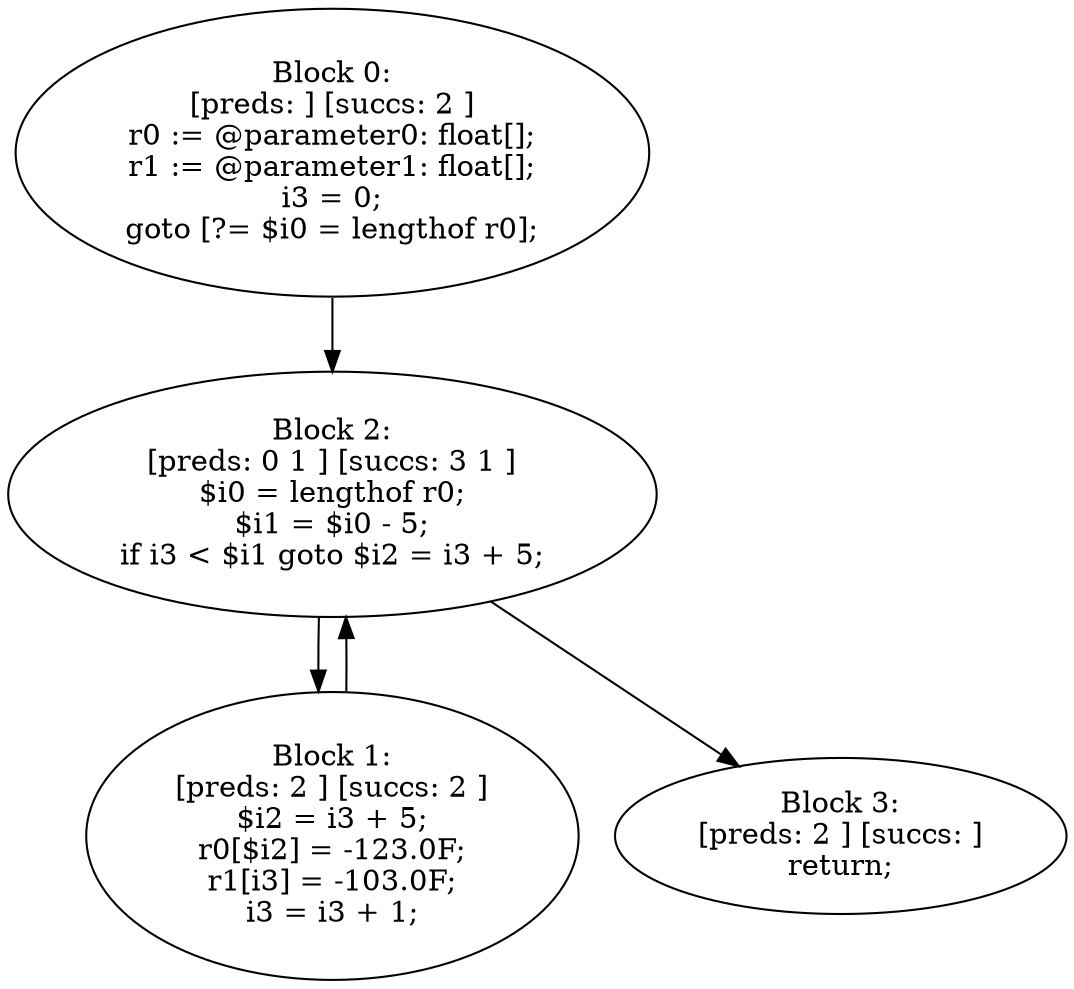 digraph "unitGraph" {
    "Block 0:
[preds: ] [succs: 2 ]
r0 := @parameter0: float[];
r1 := @parameter1: float[];
i3 = 0;
goto [?= $i0 = lengthof r0];
"
    "Block 1:
[preds: 2 ] [succs: 2 ]
$i2 = i3 + 5;
r0[$i2] = -123.0F;
r1[i3] = -103.0F;
i3 = i3 + 1;
"
    "Block 2:
[preds: 0 1 ] [succs: 3 1 ]
$i0 = lengthof r0;
$i1 = $i0 - 5;
if i3 < $i1 goto $i2 = i3 + 5;
"
    "Block 3:
[preds: 2 ] [succs: ]
return;
"
    "Block 0:
[preds: ] [succs: 2 ]
r0 := @parameter0: float[];
r1 := @parameter1: float[];
i3 = 0;
goto [?= $i0 = lengthof r0];
"->"Block 2:
[preds: 0 1 ] [succs: 3 1 ]
$i0 = lengthof r0;
$i1 = $i0 - 5;
if i3 < $i1 goto $i2 = i3 + 5;
";
    "Block 1:
[preds: 2 ] [succs: 2 ]
$i2 = i3 + 5;
r0[$i2] = -123.0F;
r1[i3] = -103.0F;
i3 = i3 + 1;
"->"Block 2:
[preds: 0 1 ] [succs: 3 1 ]
$i0 = lengthof r0;
$i1 = $i0 - 5;
if i3 < $i1 goto $i2 = i3 + 5;
";
    "Block 2:
[preds: 0 1 ] [succs: 3 1 ]
$i0 = lengthof r0;
$i1 = $i0 - 5;
if i3 < $i1 goto $i2 = i3 + 5;
"->"Block 3:
[preds: 2 ] [succs: ]
return;
";
    "Block 2:
[preds: 0 1 ] [succs: 3 1 ]
$i0 = lengthof r0;
$i1 = $i0 - 5;
if i3 < $i1 goto $i2 = i3 + 5;
"->"Block 1:
[preds: 2 ] [succs: 2 ]
$i2 = i3 + 5;
r0[$i2] = -123.0F;
r1[i3] = -103.0F;
i3 = i3 + 1;
";
}
